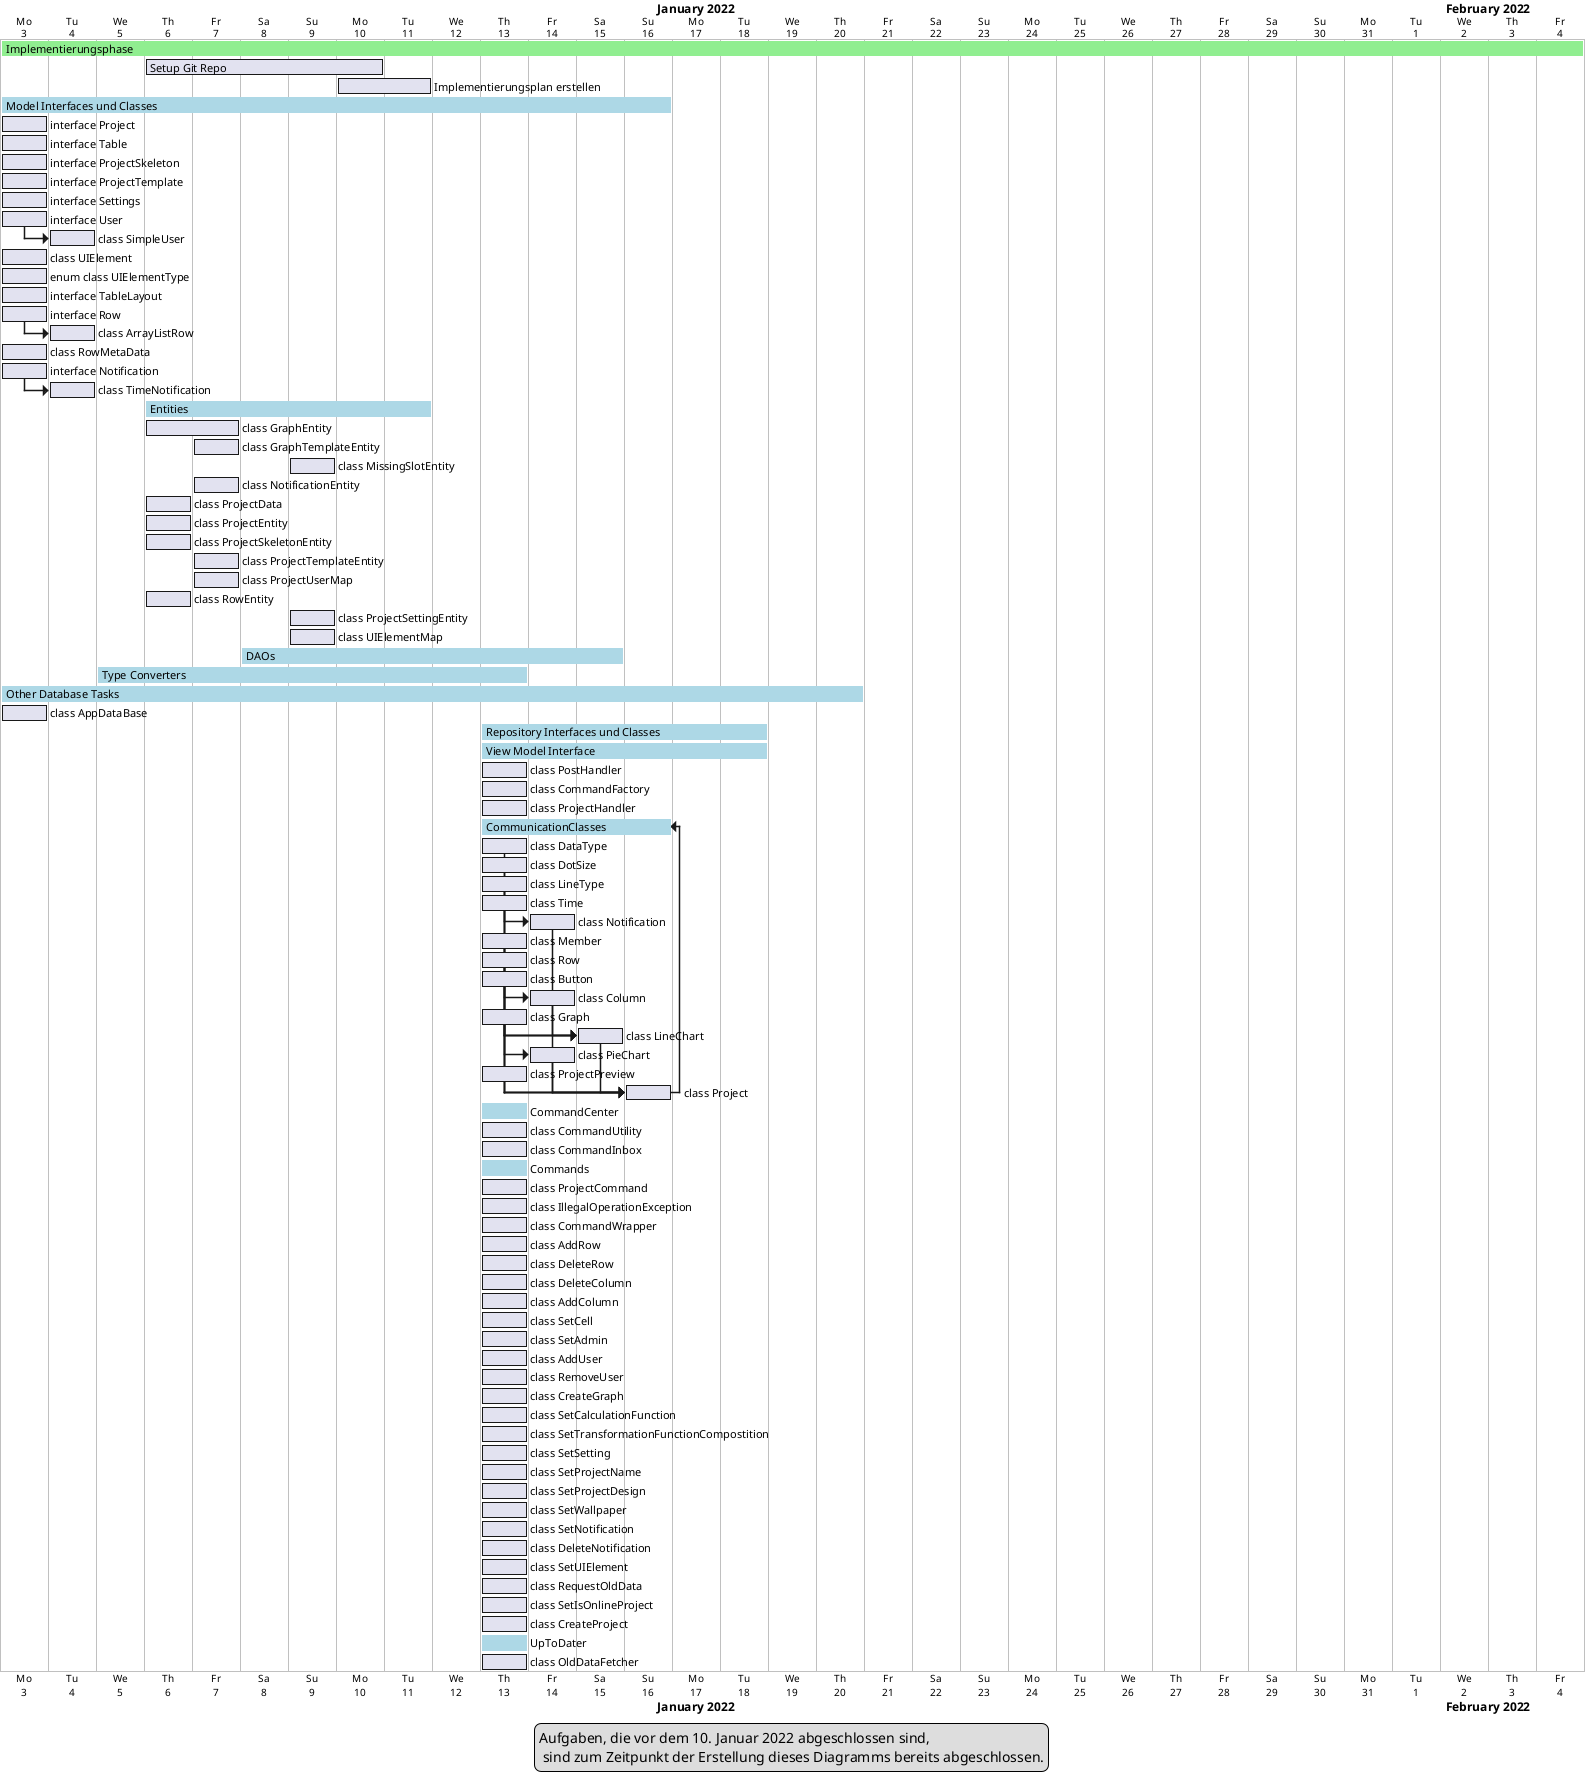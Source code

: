 @startgantt

printscale daily zoom 3

Project starts the 3rd of January 2022

[Implementierungsphase] starts 2022-01-03 and ends 2022-02-04
[Implementierungsphase] is colored in lightgreen
[Setup Git Repo] starts 2022-01-06 and ends 2022-01-10
[Implementierungsplan erstellen] starts 2022-01-10 and lasts 2 days
[Model Interfaces und Classes] starts 2022-01-03 and ends 2022-01-16
[Model Interfaces und Classes] is colored in lightblue
[interface Project] starts 2022-01-03
[interface Table] starts 2022-01-03
[interface ProjectSkeleton] starts 2022-01-03
[interface ProjectTemplate] starts 2022-01-03
[interface Settings] starts 2022-01-03
[interface User] starts 2022-01-03
[class SimpleUser] starts at [interface User]'s end
[class UIElement] starts 2022-01-03
[enum class UIElementType] starts 2022-01-03
[interface Table] starts 2022-01-03
[interface TableLayout] starts 2022-01-03
[interface Row] starts 2022-01-03
[class ArrayListRow] starts at [interface Row]'s end
[class RowMetaData] starts 2022-01-03
[interface Notification] starts 2022-01-03
[class TimeNotification] starts at [interface Notification]'s end

[Entities] starts 2022-01-06 and ends 2022-01-11
[Entities] is colored in lightblue
[class GraphEntity] starts 2022-01-06 and ends 2022-01-07
[class GraphTemplateEntity] starts 2022-01-07
[class MissingSlotEntity] starts 2022-01-09
[class NotificationEntity] starts 2022-01-07
[class ProjectData] starts 2022-01-06
[class ProjectEntity] starts 2022-01-06
[class ProjectSkeletonEntity] starts 2022-01-06
[class ProjectTemplateEntity] starts 2022-01-07
[class ProjectUserMap] starts 2022-01-07
[class RowEntity] starts 2022-01-06
[class ProjectSettingEntity] starts 2022-01-09
[class ProjectSettingEntity] starts 2022-01-09
[class UIElementMap] starts 2022-01-09

[DAOs] starts 2022-01-08 and ends 2022-01-15
[DAOs] is colored in lightblue

[Type Converters] starts 2022-01-05 and ends 2022-01-13
[Type Converters] is colored in lightblue

[Other Database Tasks] starts 2022-01-03 and ends 2022-01-20
[Other Database Tasks] is colored in lightblue
[class AppDataBase] starts 2022-01-03

/'Repository====================================================================================='/

[Repository Interfaces und Classes] starts 2022-01-13 and ends 2022-01-18
[Repository Interfaces und Classes] is colored in lightblue

[View Model Interface] starts 2022-01-13 and ends 2022-01-18
[View Model Interface] is colored in lightblue
    [class PostHandler] starts 2022-01-13 and ends 2022-01-13
    [class CommandFactory] starts 2022-01-13 and ends 2022-01-13
    [class ProjectHandler] starts 2022-01-13 and ends 2022-01-13

    [CommunicationClasses] starts 2022-01-13
    [CommunicationClasses] is colored in lightblue
        [class DataType] starts 2022-01-13 and ends 2022-01-13
        [class DotSize] starts 2022-01-13 and ends 2022-01-13
        [class LineType] starts 2022-01-13 and ends 2022-01-13
        [class Time] starts 2022-01-13 and ends 2022-01-13
        [class Notification] starts at [class Time]'s end
        [class Member] starts 2022-01-13 and ends 2022-01-13
        [class Row] starts 2022-01-13 and ends 2022-01-13
        [class Button] starts 2022-01-13 and ends 2022-01-13
        [class Column] starts at [class DataType]'s end
        [class Graph] starts 2022-01-13 and ends 2022-01-13
        [class LineChart] starts at [class Graph]'s end
            [class LineChart] starts at [class DotSize]'s end
            [class LineChart] starts at [class LineType]'s end
            [class LineChart] starts at [class Column]'s end
        [class PieChart] starts at [class Graph]'s end
        [class ProjectPreview] starts 2022-01-13 and ends 2022-01-13
        [class Project] starts at [class Button]'s end
            [class Project] starts at [class Notification]'s end
            [class Project] starts at [class Member]'s end
            [class Project] starts at [class PieChart]'s end
            [class Project] starts at [class LineChart]'s end
            [class Project] starts at [class Row]'s end
    [CommunicationClasses] ends at [class Project]'s end

[CommandCenter] starts 2022-01-13 and ends 2022-01-13
[CommandCenter] is colored in lightblue
    [class CommandUtility] starts 2022-01-13 and ends 2022-01-13
    [class CommandInbox] starts 2022-01-13 and ends 2022-01-13

    [Commands] starts 2022-01-13 and ends 2022-01-13
    [Commands] is colored in lightblue
        [class ProjectCommand] starts 2022-01-13 and ends 2022-01-13
        [class IllegalOperationException] starts 2022-01-13 and ends 2022-01-13
        [class CommandWrapper] starts 2022-01-13 and ends 2022-01-13
        [class AddRow] starts 2022-01-13 and ends 2022-01-13
        [class DeleteRow] starts 2022-01-13 and ends 2022-01-13
        [class DeleteColumn] starts 2022-01-13 and ends 2022-01-13
        [class AddColumn] starts 2022-01-13 and ends 2022-01-13
        [class SetCell] starts 2022-01-13 and ends 2022-01-13
        [class SetAdmin] starts 2022-01-13 and ends 2022-01-13
        [class AddUser] starts 2022-01-13 and ends 2022-01-13
        [class RemoveUser] starts 2022-01-13 and ends 2022-01-13
        [class CreateGraph] starts 2022-01-13 and ends 2022-01-13
        [class SetCalculationFunction] starts 2022-01-13 and ends 2022-01-13
        [class SetTransformationFunctionCompostition] starts 2022-01-13 and ends 2022-01-13
        [class SetSetting] starts 2022-01-13 and ends 2022-01-13
        [class SetProjectName] starts 2022-01-13 and ends 2022-01-13
        [class SetProjectDesign] starts 2022-01-13 and ends 2022-01-13
        [class SetWallpaper] starts 2022-01-13 and ends 2022-01-13
        [class SetNotification] starts 2022-01-13 and ends 2022-01-13
        [class DeleteNotification] starts 2022-01-13 and ends 2022-01-13
        [class SetUIElement] starts 2022-01-13 and ends 2022-01-13
        [class RequestOldData] starts 2022-01-13 and ends 2022-01-13
        [class SetIsOnlineProject] starts 2022-01-13 and ends 2022-01-13
        [class CreateProject] starts 2022-01-13 and ends 2022-01-13

    [UpToDater] starts 2022-01-13 and ends 2022-01-13
    [UpToDater] is colored in lightblue
        [class OldDataFetcher] starts 2022-01-13 and ends 2022-01-13

legend
    Aufgaben, die vor dem 10. Januar 2022 abgeschlossen sind,
     sind zum Zeitpunkt der Erstellung dieses Diagramms bereits abgeschlossen.
end legend



@endgantt